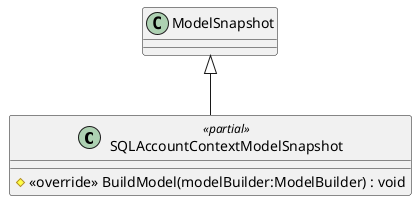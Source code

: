 @startuml
class SQLAccountContextModelSnapshot <<partial>> {
    # <<override>> BuildModel(modelBuilder:ModelBuilder) : void
}
ModelSnapshot <|-- SQLAccountContextModelSnapshot
@enduml
